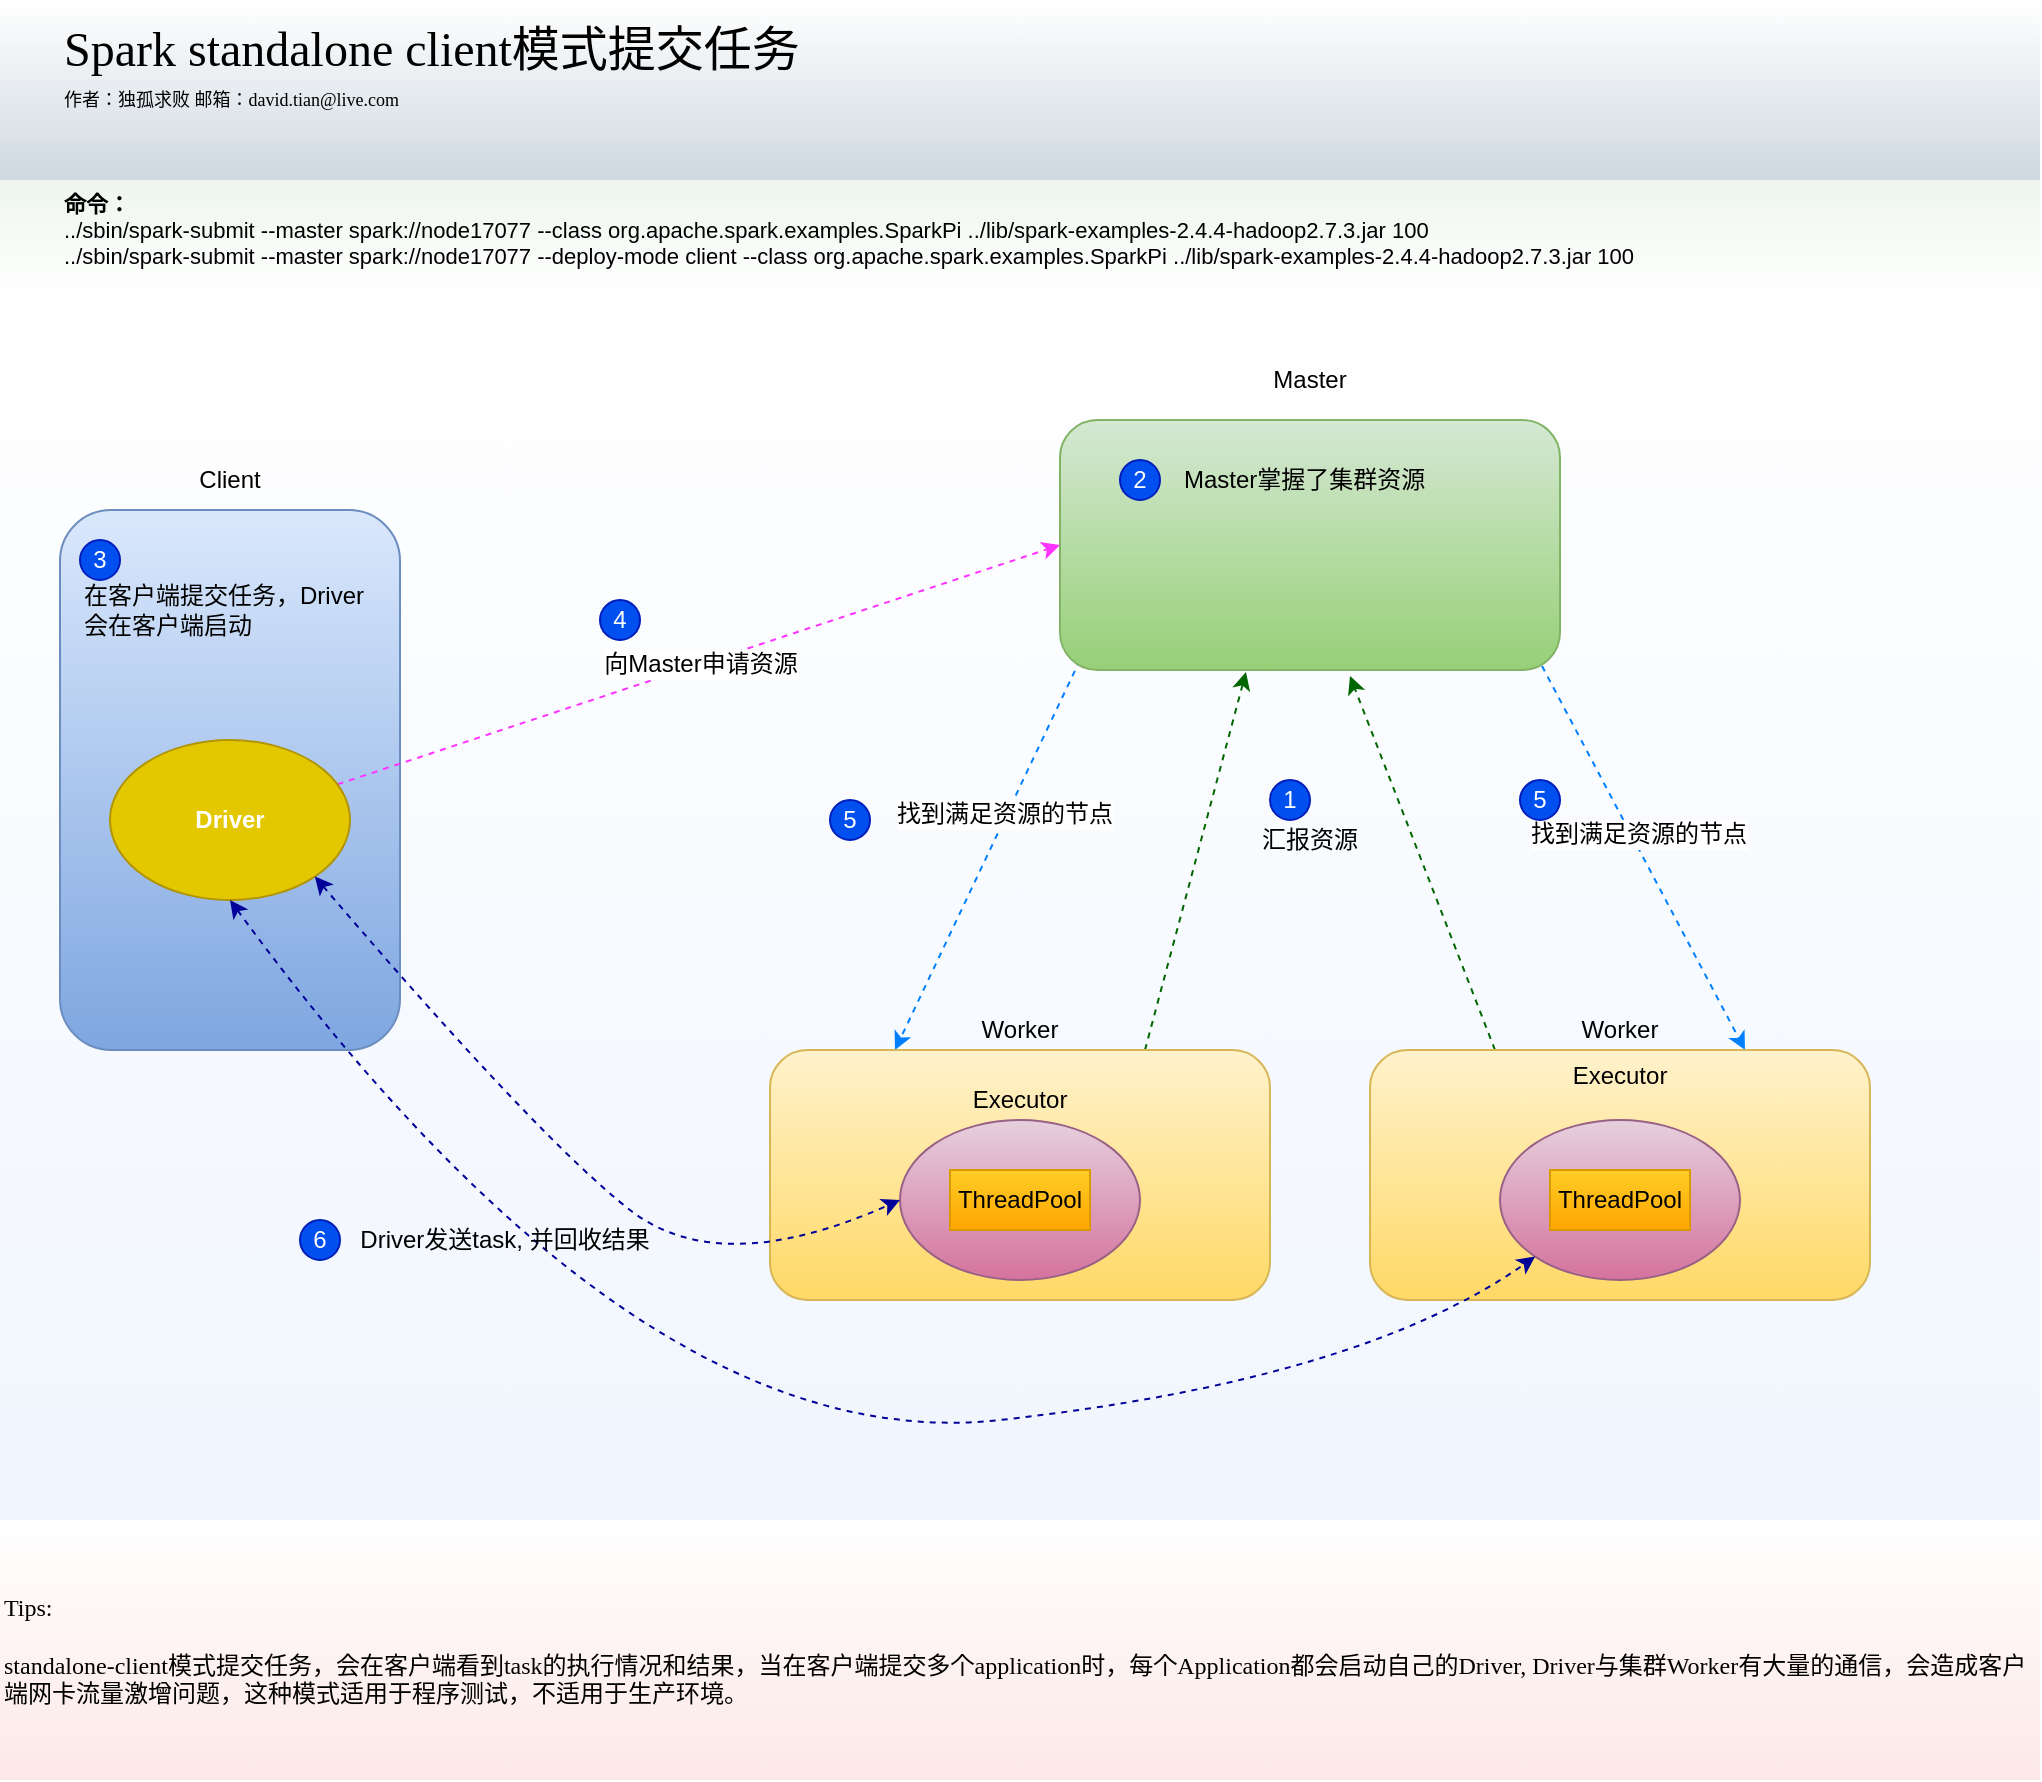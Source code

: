 <mxfile version="12.8.5" type="github"><diagram id="fPkMjqZKMbAcA83wSKbX" name="Page-1"><mxGraphModel dx="1066" dy="760" grid="0" gridSize="10" guides="1" tooltips="1" connect="1" arrows="1" fold="1" page="1" pageScale="1" pageWidth="850" pageHeight="1100" math="0" shadow="0"><root><mxCell id="0"/><mxCell id="1" parent="0"/><mxCell id="ettRZ0zcTCZ591t1C2va-63" value="" style="rounded=0;whiteSpace=wrap;html=1;fontFamily=Comic Sans MS;fontSize=11;align=left;strokeColor=none;" vertex="1" parent="1"><mxGeometry x="10" y="40" width="1020" height="890" as="geometry"/></mxCell><mxCell id="ettRZ0zcTCZ591t1C2va-65" value="" style="rounded=0;whiteSpace=wrap;html=1;fontFamily=Comic Sans MS;fontSize=11;align=left;fillColor=#bac8d3;strokeColor=none;gradientDirection=north;gradientColor=#ffffff;shadow=0;opacity=70;" vertex="1" parent="1"><mxGeometry x="10" y="40" width="1020" height="90" as="geometry"/></mxCell><mxCell id="ettRZ0zcTCZ591t1C2va-66" value="" style="rounded=0;whiteSpace=wrap;html=1;fontFamily=Comic Sans MS;fontSize=11;align=left;fillColor=#d5e8d4;strokeColor=none;gradientColor=#ffffff;opacity=40;" vertex="1" parent="1"><mxGeometry x="10" y="130" width="1020" height="60" as="geometry"/></mxCell><mxCell id="ettRZ0zcTCZ591t1C2va-64" value="" style="rounded=0;whiteSpace=wrap;html=1;fontFamily=Comic Sans MS;fontSize=11;align=left;fillColor=#dae8fc;strokeColor=none;gradientColor=#ffffff;gradientDirection=north;opacity=40;" vertex="1" parent="1"><mxGeometry x="10" y="190" width="1020" height="610" as="geometry"/></mxCell><mxCell id="ettRZ0zcTCZ591t1C2va-1" value="Spark standalone client模式提交任务" style="text;html=1;strokeColor=none;fillColor=none;align=left;verticalAlign=middle;whiteSpace=wrap;rounded=0;fontSize=24;fontFamily=Comic Sans MS;" vertex="1" parent="1"><mxGeometry x="40" y="40" width="440" height="50" as="geometry"/></mxCell><mxCell id="ettRZ0zcTCZ591t1C2va-2" value="作者：独孤求败 邮箱：david.tian@live.com" style="text;html=1;strokeColor=none;fillColor=none;align=left;verticalAlign=middle;whiteSpace=wrap;rounded=0;fontSize=9;fontFamily=Comic Sans MS;" vertex="1" parent="1"><mxGeometry x="40" y="80" width="360" height="20" as="geometry"/></mxCell><mxCell id="ettRZ0zcTCZ591t1C2va-8" value="&lt;b style=&quot;font-size: 11px&quot;&gt;命令：&lt;/b&gt;&lt;br style=&quot;font-size: 11px&quot;&gt;../sbin/spark-submit --master spark://node17077 --class org.apache.spark.examples.SparkPi ../lib/spark-examples-2.4.4-hadoop2.7.3.jar 100&lt;br style=&quot;font-size: 11px&quot;&gt;../sbin/spark-submit --master spark://node17077 --deploy-mode client --class org.apache.spark.examples.SparkPi ../lib/spark-examples-2.4.4-hadoop2.7.3.jar 100" style="text;html=1;strokeColor=none;fillColor=none;align=left;verticalAlign=middle;whiteSpace=wrap;rounded=0;fontFamily=Helvetica;fontSize=11;" vertex="1" parent="1"><mxGeometry x="40" y="110" width="920" height="90" as="geometry"/></mxCell><mxCell id="ettRZ0zcTCZ591t1C2va-9" value="" style="rounded=1;whiteSpace=wrap;html=1;fontFamily=Helvetica;fontSize=9;align=left;fillColor=#dae8fc;strokeColor=#6c8ebf;gradientColor=#7ea6e0;" vertex="1" parent="1"><mxGeometry x="40" y="295" width="170" height="270" as="geometry"/></mxCell><mxCell id="ettRZ0zcTCZ591t1C2va-27" style="edgeStyle=none;rounded=0;orthogonalLoop=1;jettySize=auto;html=1;entryX=0.25;entryY=0;entryDx=0;entryDy=0;fontFamily=Helvetica;fontSize=12;strokeColor=#007FFF;dashed=1;" edge="1" parent="1" target="ettRZ0zcTCZ591t1C2va-11"><mxGeometry relative="1" as="geometry"><mxPoint x="550" y="370" as="sourcePoint"/></mxGeometry></mxCell><mxCell id="ettRZ0zcTCZ591t1C2va-29" value="找到满足资源的节点" style="text;html=1;align=center;verticalAlign=middle;resizable=0;points=[];labelBackgroundColor=#ffffff;fontSize=12;fontFamily=Helvetica;" vertex="1" connectable="0" parent="ettRZ0zcTCZ591t1C2va-27"><mxGeometry x="-0.207" y="-2" relative="1" as="geometry"><mxPoint as="offset"/></mxGeometry></mxCell><mxCell id="ettRZ0zcTCZ591t1C2va-28" style="edgeStyle=none;rounded=0;orthogonalLoop=1;jettySize=auto;html=1;exitX=0.964;exitY=0.984;exitDx=0;exitDy=0;entryX=0.75;entryY=0;entryDx=0;entryDy=0;fontFamily=Helvetica;fontSize=12;strokeColor=#007FFF;exitPerimeter=0;dashed=1;" edge="1" parent="1" source="ettRZ0zcTCZ591t1C2va-10" target="ettRZ0zcTCZ591t1C2va-12"><mxGeometry relative="1" as="geometry"/></mxCell><mxCell id="ettRZ0zcTCZ591t1C2va-49" value="找到满足资源的节点" style="text;html=1;align=center;verticalAlign=middle;resizable=0;points=[];labelBackgroundColor=#ffffff;fontSize=12;fontFamily=Helvetica;" vertex="1" connectable="0" parent="ettRZ0zcTCZ591t1C2va-28"><mxGeometry x="-0.116" y="3" relative="1" as="geometry"><mxPoint as="offset"/></mxGeometry></mxCell><mxCell id="ettRZ0zcTCZ591t1C2va-10" value="" style="rounded=1;whiteSpace=wrap;html=1;fontFamily=Helvetica;fontSize=9;align=left;fillColor=#d5e8d4;strokeColor=#82b366;gradientColor=#97d077;" vertex="1" parent="1"><mxGeometry x="540" y="250" width="250" height="125" as="geometry"/></mxCell><mxCell id="ettRZ0zcTCZ591t1C2va-19" style="rounded=0;orthogonalLoop=1;jettySize=auto;html=1;exitX=0.75;exitY=0;exitDx=0;exitDy=0;entryX=0.372;entryY=1.008;entryDx=0;entryDy=0;fontFamily=Helvetica;fontSize=12;entryPerimeter=0;strokeColor=#006600;dashed=1;" edge="1" parent="1" source="ettRZ0zcTCZ591t1C2va-11" target="ettRZ0zcTCZ591t1C2va-10"><mxGeometry relative="1" as="geometry"/></mxCell><mxCell id="ettRZ0zcTCZ591t1C2va-11" value="" style="rounded=1;whiteSpace=wrap;html=1;fontFamily=Helvetica;fontSize=9;align=left;fillColor=#fff2cc;strokeColor=#d6b656;gradientColor=#ffd966;" vertex="1" parent="1"><mxGeometry x="395" y="565" width="250" height="125" as="geometry"/></mxCell><mxCell id="ettRZ0zcTCZ591t1C2va-20" style="edgeStyle=none;rounded=0;orthogonalLoop=1;jettySize=auto;html=1;exitX=0.25;exitY=0;exitDx=0;exitDy=0;entryX=0.58;entryY=1.024;entryDx=0;entryDy=0;fontFamily=Helvetica;fontSize=12;entryPerimeter=0;strokeColor=#006600;dashed=1;" edge="1" parent="1" source="ettRZ0zcTCZ591t1C2va-12" target="ettRZ0zcTCZ591t1C2va-10"><mxGeometry relative="1" as="geometry"/></mxCell><mxCell id="ettRZ0zcTCZ591t1C2va-12" value="" style="rounded=1;whiteSpace=wrap;html=1;fontFamily=Helvetica;fontSize=9;align=left;gradientColor=#ffd966;fillColor=#fff2cc;strokeColor=#d6b656;" vertex="1" parent="1"><mxGeometry x="695" y="565" width="250" height="125" as="geometry"/></mxCell><mxCell id="ettRZ0zcTCZ591t1C2va-13" value="Master" style="text;html=1;strokeColor=none;fillColor=none;align=center;verticalAlign=middle;whiteSpace=wrap;rounded=0;fontFamily=Helvetica;fontSize=12;" vertex="1" parent="1"><mxGeometry x="645" y="220" width="40" height="20" as="geometry"/></mxCell><mxCell id="ettRZ0zcTCZ591t1C2va-14" value="Worker" style="text;html=1;strokeColor=none;fillColor=none;align=center;verticalAlign=middle;whiteSpace=wrap;rounded=0;fontFamily=Helvetica;fontSize=12;" vertex="1" parent="1"><mxGeometry x="500" y="545" width="40" height="20" as="geometry"/></mxCell><mxCell id="ettRZ0zcTCZ591t1C2va-17" value="Worker" style="text;html=1;strokeColor=none;fillColor=none;align=center;verticalAlign=middle;whiteSpace=wrap;rounded=0;fontFamily=Helvetica;fontSize=12;" vertex="1" parent="1"><mxGeometry x="800" y="545" width="40" height="20" as="geometry"/></mxCell><mxCell id="ettRZ0zcTCZ591t1C2va-18" value="Client" style="text;html=1;strokeColor=none;fillColor=none;align=center;verticalAlign=middle;whiteSpace=wrap;rounded=0;fontFamily=Helvetica;fontSize=12;" vertex="1" parent="1"><mxGeometry x="105" y="270" width="40" height="20" as="geometry"/></mxCell><mxCell id="ettRZ0zcTCZ591t1C2va-22" value="汇报资源" style="text;html=1;strokeColor=none;fillColor=none;align=center;verticalAlign=middle;whiteSpace=wrap;rounded=0;fontFamily=Helvetica;fontSize=12;" vertex="1" parent="1"><mxGeometry x="590" y="450" width="150" height="20" as="geometry"/></mxCell><mxCell id="ettRZ0zcTCZ591t1C2va-23" value="Master掌握了集群资源" style="text;html=1;strokeColor=none;fillColor=none;align=left;verticalAlign=middle;whiteSpace=wrap;rounded=0;fontFamily=Helvetica;fontSize=12;" vertex="1" parent="1"><mxGeometry x="600" y="262.5" width="130" height="35" as="geometry"/></mxCell><mxCell id="ettRZ0zcTCZ591t1C2va-24" value="在客户端提交任务，Driver会在客户端启动" style="text;html=1;strokeColor=none;fillColor=none;align=left;verticalAlign=middle;whiteSpace=wrap;rounded=0;fontFamily=Helvetica;fontSize=12;" vertex="1" parent="1"><mxGeometry x="50" y="320" width="150" height="50" as="geometry"/></mxCell><mxCell id="ettRZ0zcTCZ591t1C2va-26" value="向Master申请资源" style="edgeStyle=none;rounded=0;orthogonalLoop=1;jettySize=auto;html=1;entryX=0;entryY=0.5;entryDx=0;entryDy=0;fontFamily=Helvetica;fontSize=12;strokeColor=#FF33FF;dashed=1;" edge="1" parent="1" source="ettRZ0zcTCZ591t1C2va-25" target="ettRZ0zcTCZ591t1C2va-10"><mxGeometry relative="1" as="geometry"/></mxCell><mxCell id="ettRZ0zcTCZ591t1C2va-25" value="Driver" style="ellipse;whiteSpace=wrap;html=1;fontFamily=Helvetica;fontSize=12;align=center;fontStyle=1;fillColor=#e3c800;strokeColor=#B09500;fontColor=#ffffff;" vertex="1" parent="1"><mxGeometry x="65" y="410" width="120" height="80" as="geometry"/></mxCell><mxCell id="ettRZ0zcTCZ591t1C2va-31" value="" style="ellipse;whiteSpace=wrap;html=1;fontFamily=Helvetica;fontSize=12;align=center;fillColor=#e6d0de;strokeColor=#996185;gradientColor=#d5739d;" vertex="1" parent="1"><mxGeometry x="460" y="600" width="120" height="80" as="geometry"/></mxCell><mxCell id="ettRZ0zcTCZ591t1C2va-32" value="" style="ellipse;whiteSpace=wrap;html=1;fontFamily=Helvetica;fontSize=12;align=center;fillColor=#e6d0de;strokeColor=#996185;gradientColor=#d5739d;" vertex="1" parent="1"><mxGeometry x="760" y="600" width="120" height="80" as="geometry"/></mxCell><mxCell id="ettRZ0zcTCZ591t1C2va-33" value="Executor" style="text;html=1;strokeColor=none;fillColor=none;align=center;verticalAlign=middle;whiteSpace=wrap;rounded=0;fontFamily=Helvetica;fontSize=12;" vertex="1" parent="1"><mxGeometry x="500" y="580" width="40" height="20" as="geometry"/></mxCell><mxCell id="ettRZ0zcTCZ591t1C2va-35" value="ThreadPool" style="rounded=0;whiteSpace=wrap;html=1;fontFamily=Helvetica;fontSize=12;align=center;fillColor=#ffcd28;strokeColor=#d79b00;gradientColor=#ffa500;" vertex="1" parent="1"><mxGeometry x="485" y="625" width="70" height="30" as="geometry"/></mxCell><mxCell id="ettRZ0zcTCZ591t1C2va-36" value="Executor" style="text;html=1;strokeColor=none;fillColor=none;align=center;verticalAlign=middle;whiteSpace=wrap;rounded=0;fontFamily=Helvetica;fontSize=12;" vertex="1" parent="1"><mxGeometry x="800" y="567.5" width="40" height="20" as="geometry"/></mxCell><mxCell id="ettRZ0zcTCZ591t1C2va-37" value="ThreadPool" style="rounded=0;whiteSpace=wrap;html=1;fontFamily=Helvetica;fontSize=12;align=center;gradientColor=#ffa500;fillColor=#ffcd28;strokeColor=#d79b00;" vertex="1" parent="1"><mxGeometry x="785" y="625" width="70" height="30" as="geometry"/></mxCell><mxCell id="ettRZ0zcTCZ591t1C2va-39" value="" style="curved=1;endArrow=classic;html=1;fontFamily=Helvetica;fontSize=12;exitX=0.5;exitY=1;exitDx=0;exitDy=0;entryX=0;entryY=1;entryDx=0;entryDy=0;startArrow=classic;startFill=1;strokeColor=#000099;dashed=1;" edge="1" parent="1" source="ettRZ0zcTCZ591t1C2va-25" target="ettRZ0zcTCZ591t1C2va-32"><mxGeometry width="50" height="50" relative="1" as="geometry"><mxPoint x="510" y="710" as="sourcePoint"/><mxPoint x="820" y="700" as="targetPoint"/><Array as="points"><mxPoint x="330" y="770"/><mxPoint x="690" y="730"/></Array></mxGeometry></mxCell><mxCell id="ettRZ0zcTCZ591t1C2va-40" value="" style="curved=1;endArrow=classic;html=1;fontFamily=Helvetica;fontSize=12;entryX=0;entryY=0.5;entryDx=0;entryDy=0;startArrow=classic;startFill=1;exitX=1;exitY=1;exitDx=0;exitDy=0;strokeColor=#000099;dashed=1;" edge="1" parent="1" source="ettRZ0zcTCZ591t1C2va-25" target="ettRZ0zcTCZ591t1C2va-31"><mxGeometry width="50" height="50" relative="1" as="geometry"><mxPoint x="220" y="860" as="sourcePoint"/><mxPoint x="270" y="810" as="targetPoint"/><Array as="points"><mxPoint x="280" y="610"/><mxPoint x="370" y="680"/></Array></mxGeometry></mxCell><mxCell id="ettRZ0zcTCZ591t1C2va-48" value="Driver发送task, 并回收结果" style="text;html=1;strokeColor=none;fillColor=none;align=center;verticalAlign=middle;whiteSpace=wrap;rounded=0;fontFamily=Helvetica;fontSize=12;" vertex="1" parent="1"><mxGeometry x="145" y="650" width="235" height="20" as="geometry"/></mxCell><mxCell id="ettRZ0zcTCZ591t1C2va-50" value="1" style="ellipse;whiteSpace=wrap;html=1;aspect=fixed;fontFamily=Helvetica;fontSize=12;align=center;fillColor=#0050ef;strokeColor=#001DBC;fontColor=#ffffff;" vertex="1" parent="1"><mxGeometry x="645" y="430" width="20" height="20" as="geometry"/></mxCell><mxCell id="ettRZ0zcTCZ591t1C2va-55" value="2" style="ellipse;whiteSpace=wrap;html=1;aspect=fixed;fontFamily=Helvetica;fontSize=12;align=center;fillColor=#0050ef;strokeColor=#001DBC;fontColor=#ffffff;" vertex="1" parent="1"><mxGeometry x="570" y="270" width="20" height="20" as="geometry"/></mxCell><mxCell id="ettRZ0zcTCZ591t1C2va-56" value="3" style="ellipse;whiteSpace=wrap;html=1;aspect=fixed;fontFamily=Helvetica;fontSize=12;align=center;fillColor=#0050ef;strokeColor=#001DBC;fontColor=#ffffff;" vertex="1" parent="1"><mxGeometry x="50" y="310" width="20" height="20" as="geometry"/></mxCell><mxCell id="ettRZ0zcTCZ591t1C2va-58" value="4" style="ellipse;whiteSpace=wrap;html=1;aspect=fixed;fontFamily=Helvetica;fontSize=12;align=center;fillColor=#0050ef;strokeColor=#001DBC;fontColor=#ffffff;" vertex="1" parent="1"><mxGeometry x="310" y="340" width="20" height="20" as="geometry"/></mxCell><mxCell id="ettRZ0zcTCZ591t1C2va-59" value="5" style="ellipse;whiteSpace=wrap;html=1;aspect=fixed;fontFamily=Helvetica;fontSize=12;align=center;fillColor=#0050ef;strokeColor=#001DBC;fontColor=#ffffff;" vertex="1" parent="1"><mxGeometry x="425" y="440" width="20" height="20" as="geometry"/></mxCell><mxCell id="ettRZ0zcTCZ591t1C2va-60" value="5" style="ellipse;whiteSpace=wrap;html=1;aspect=fixed;fontFamily=Helvetica;fontSize=12;align=center;fillColor=#0050ef;strokeColor=#001DBC;fontColor=#ffffff;" vertex="1" parent="1"><mxGeometry x="770" y="430" width="20" height="20" as="geometry"/></mxCell><mxCell id="ettRZ0zcTCZ591t1C2va-61" value="6" style="ellipse;whiteSpace=wrap;html=1;aspect=fixed;fontFamily=Helvetica;fontSize=12;align=center;fillColor=#0050ef;strokeColor=#001DBC;fontColor=#ffffff;" vertex="1" parent="1"><mxGeometry x="160" y="650" width="20" height="20" as="geometry"/></mxCell><mxCell id="ettRZ0zcTCZ591t1C2va-62" value="Tips:&lt;br&gt;&lt;br&gt;standalone-client模式提交任务，会在客户端看到task的执行情况和结果，当在客户端提交多个application时，每个Application都会启动自己的Driver, Driver与集群Worker有大量的通信，会造成客户端网卡流量激增问题，这种模式适用于程序测试，不适用于生产环境。" style="rounded=0;whiteSpace=wrap;html=1;fontFamily=Comic Sans MS;fontSize=12;align=left;fillColor=#fad9d5;strokeColor=none;gradientColor=#ffffff;gradientDirection=north;opacity=60;" vertex="1" parent="1"><mxGeometry x="10" y="800" width="1020" height="130" as="geometry"/></mxCell></root></mxGraphModel></diagram></mxfile>